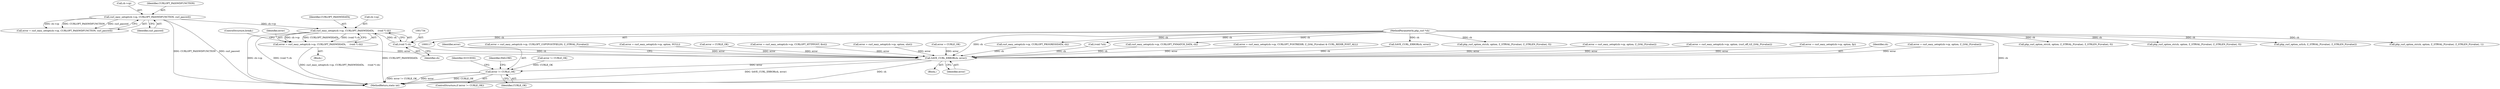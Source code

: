 digraph "0_php_124fb22a13fafa3648e4e15b4f207c7096d8155e@pointer" {
"1001728" [label="(Call,curl_easy_setopt(ch->cp, CURLOPT_PASSWDDATA,     (void *) ch))"];
"1001720" [label="(Call,curl_easy_setopt(ch->cp, CURLOPT_PASSWDFUNCTION, curl_passwd))"];
"1001733" [label="(Call,(void *) ch)"];
"1000118" [label="(MethodParameterIn,php_curl *ch)"];
"1001726" [label="(Call,error = curl_easy_setopt(ch->cp, CURLOPT_PASSWDDATA,     (void *) ch))"];
"1001913" [label="(Call,SAVE_CURL_ERROR(ch, error))"];
"1001917" [label="(Call,error != CURLE_OK)"];
"1000121" [label="(Block,)"];
"1001913" [label="(Call,SAVE_CURL_ERROR(ch, error))"];
"1001732" [label="(Identifier,CURLOPT_PASSWDDATA)"];
"1001690" [label="(Call,error = curl_easy_setopt(ch->cp, CURLOPT_POSTREDIR, Z_LVAL_P(zvalue) & CURL_REDIR_POST_ALL))"];
"1001721" [label="(Call,ch->cp)"];
"1001916" [label="(ControlStructure,if (error != CURLE_OK))"];
"1001468" [label="(Call,curl_easy_setopt(ch->cp, CURLOPT_PROGRESSDATA, ch))"];
"1001401" [label="(Call,error != CURLE_OK)"];
"1000992" [label="(Call,error = curl_easy_setopt(ch->cp, option, Z_LVAL_P(zvalue)))"];
"1001718" [label="(Call,error = curl_easy_setopt(ch->cp, CURLOPT_PASSWDFUNCTION, curl_passwd))"];
"1001733" [label="(Call,(void *) ch)"];
"1001675" [label="(Call,error = curl_easy_setopt(ch->cp, option, (curl_off_t)Z_LVAL_P(zvalue)))"];
"1001918" [label="(Identifier,error)"];
"1001735" [label="(Identifier,ch)"];
"1000319" [label="(Call,php_curl_option_str(ch, option, Z_STRVAL_P(zvalue), Z_STRLEN_P(zvalue), 0))"];
"1000841" [label="(Call,error = curl_easy_setopt(ch->cp, option, fp))"];
"1001729" [label="(Call,ch->cp)"];
"1001915" [label="(Identifier,error)"];
"1001914" [label="(Identifier,ch)"];
"1000351" [label="(Call,php_curl_option_str(ch, option, Z_STRVAL_P(zvalue), Z_STRLEN_P(zvalue), 0))"];
"1001789" [label="(Call,(void *)ch)"];
"1001926" [label="(Identifier,SUCCESS)"];
"1000259" [label="(Call,error = curl_easy_setopt(ch->cp, option, Z_LVAL_P(zvalue)))"];
"1001725" [label="(Identifier,curl_passwd)"];
"1000118" [label="(MethodParameterIn,php_curl *ch)"];
"1001761" [label="(Call,php_curl_option_str(ch, option, Z_STRVAL_P(zvalue), Z_STRLEN_P(zvalue), 0))"];
"1001728" [label="(Call,curl_easy_setopt(ch->cp, CURLOPT_PASSWDDATA,     (void *) ch))"];
"1000376" [label="(Call,php_curl_option_url(ch, Z_STRVAL_P(zvalue), Z_STRLEN_P(zvalue)))"];
"1001451" [label="(Call,error = curl_easy_setopt(ch->cp, CURLOPT_COPYPOSTFIELDS, Z_STRVAL_P(zvalue)))"];
"1001922" [label="(Identifier,FAILURE)"];
"1001727" [label="(Identifier,error)"];
"1001917" [label="(Call,error != CURLE_OK)"];
"1000338" [label="(Call,error = curl_easy_setopt(ch->cp, option, NULL))"];
"1001927" [label="(MethodReturn,static int)"];
"1001919" [label="(Identifier,CURLE_OK)"];
"1000123" [label="(Call,error = CURLE_OK)"];
"1001838" [label="(Call,curl_easy_setopt(ch->cp, CURLOPT_FNMATCH_DATA, ch))"];
"1001397" [label="(Call,SAVE_CURL_ERROR(ch, error))"];
"1001430" [label="(Call,error = curl_easy_setopt(ch->cp, CURLOPT_HTTPPOST, first))"];
"1000958" [label="(Call,error = curl_easy_setopt(ch->cp, option, slist))"];
"1001736" [label="(ControlStructure,break;)"];
"1001720" [label="(Call,curl_easy_setopt(ch->cp, CURLOPT_PASSWDFUNCTION, curl_passwd))"];
"1000128" [label="(Block,)"];
"1000440" [label="(Call,error = CURLE_OK)"];
"1001726" [label="(Call,error = curl_easy_setopt(ch->cp, CURLOPT_PASSWDDATA,     (void *) ch))"];
"1000364" [label="(Call,php_curl_option_str(ch, option, Z_STRVAL_P(zvalue), Z_STRLEN_P(zvalue), 1))"];
"1001724" [label="(Identifier,CURLOPT_PASSWDFUNCTION)"];
"1001728" -> "1001726"  [label="AST: "];
"1001728" -> "1001733"  [label="CFG: "];
"1001729" -> "1001728"  [label="AST: "];
"1001732" -> "1001728"  [label="AST: "];
"1001733" -> "1001728"  [label="AST: "];
"1001726" -> "1001728"  [label="CFG: "];
"1001728" -> "1001927"  [label="DDG: CURLOPT_PASSWDDATA"];
"1001728" -> "1001927"  [label="DDG: ch->cp"];
"1001728" -> "1001927"  [label="DDG: (void *) ch"];
"1001728" -> "1001726"  [label="DDG: ch->cp"];
"1001728" -> "1001726"  [label="DDG: CURLOPT_PASSWDDATA"];
"1001728" -> "1001726"  [label="DDG: (void *) ch"];
"1001720" -> "1001728"  [label="DDG: ch->cp"];
"1001733" -> "1001728"  [label="DDG: ch"];
"1001720" -> "1001718"  [label="AST: "];
"1001720" -> "1001725"  [label="CFG: "];
"1001721" -> "1001720"  [label="AST: "];
"1001724" -> "1001720"  [label="AST: "];
"1001725" -> "1001720"  [label="AST: "];
"1001718" -> "1001720"  [label="CFG: "];
"1001720" -> "1001927"  [label="DDG: CURLOPT_PASSWDFUNCTION"];
"1001720" -> "1001927"  [label="DDG: curl_passwd"];
"1001720" -> "1001718"  [label="DDG: ch->cp"];
"1001720" -> "1001718"  [label="DDG: CURLOPT_PASSWDFUNCTION"];
"1001720" -> "1001718"  [label="DDG: curl_passwd"];
"1001733" -> "1001735"  [label="CFG: "];
"1001734" -> "1001733"  [label="AST: "];
"1001735" -> "1001733"  [label="AST: "];
"1000118" -> "1001733"  [label="DDG: ch"];
"1001733" -> "1001913"  [label="DDG: ch"];
"1000118" -> "1000117"  [label="AST: "];
"1000118" -> "1001927"  [label="DDG: ch"];
"1000118" -> "1000319"  [label="DDG: ch"];
"1000118" -> "1000351"  [label="DDG: ch"];
"1000118" -> "1000364"  [label="DDG: ch"];
"1000118" -> "1000376"  [label="DDG: ch"];
"1000118" -> "1001397"  [label="DDG: ch"];
"1000118" -> "1001468"  [label="DDG: ch"];
"1000118" -> "1001761"  [label="DDG: ch"];
"1000118" -> "1001789"  [label="DDG: ch"];
"1000118" -> "1001838"  [label="DDG: ch"];
"1000118" -> "1001913"  [label="DDG: ch"];
"1001726" -> "1000128"  [label="AST: "];
"1001727" -> "1001726"  [label="AST: "];
"1001736" -> "1001726"  [label="CFG: "];
"1001726" -> "1001927"  [label="DDG: curl_easy_setopt(ch->cp, CURLOPT_PASSWDDATA,     (void *) ch)"];
"1001726" -> "1001913"  [label="DDG: error"];
"1001913" -> "1000121"  [label="AST: "];
"1001913" -> "1001915"  [label="CFG: "];
"1001914" -> "1001913"  [label="AST: "];
"1001915" -> "1001913"  [label="AST: "];
"1001918" -> "1001913"  [label="CFG: "];
"1001913" -> "1001927"  [label="DDG: ch"];
"1001913" -> "1001927"  [label="DDG: SAVE_CURL_ERROR(ch, error)"];
"1001838" -> "1001913"  [label="DDG: ch"];
"1001468" -> "1001913"  [label="DDG: ch"];
"1001789" -> "1001913"  [label="DDG: ch"];
"1001397" -> "1001913"  [label="DDG: ch"];
"1001690" -> "1001913"  [label="DDG: error"];
"1000992" -> "1001913"  [label="DDG: error"];
"1000841" -> "1001913"  [label="DDG: error"];
"1000440" -> "1001913"  [label="DDG: error"];
"1000958" -> "1001913"  [label="DDG: error"];
"1001675" -> "1001913"  [label="DDG: error"];
"1001430" -> "1001913"  [label="DDG: error"];
"1000123" -> "1001913"  [label="DDG: error"];
"1001451" -> "1001913"  [label="DDG: error"];
"1000259" -> "1001913"  [label="DDG: error"];
"1000338" -> "1001913"  [label="DDG: error"];
"1001913" -> "1001917"  [label="DDG: error"];
"1001917" -> "1001916"  [label="AST: "];
"1001917" -> "1001919"  [label="CFG: "];
"1001918" -> "1001917"  [label="AST: "];
"1001919" -> "1001917"  [label="AST: "];
"1001922" -> "1001917"  [label="CFG: "];
"1001926" -> "1001917"  [label="CFG: "];
"1001917" -> "1001927"  [label="DDG: error"];
"1001917" -> "1001927"  [label="DDG: CURLE_OK"];
"1001917" -> "1001927"  [label="DDG: error != CURLE_OK"];
"1001401" -> "1001917"  [label="DDG: CURLE_OK"];
}
